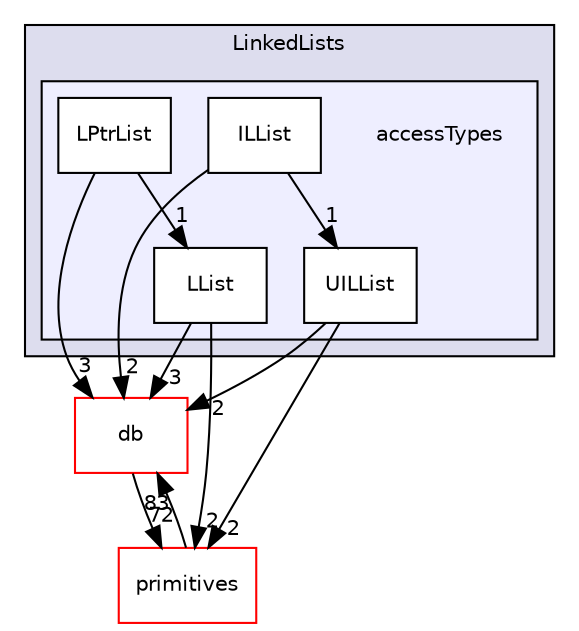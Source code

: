 digraph "src/OpenFOAM/containers/LinkedLists/accessTypes" {
  bgcolor=transparent;
  compound=true
  node [ fontsize="10", fontname="Helvetica"];
  edge [ labelfontsize="10", labelfontname="Helvetica"];
  subgraph clusterdir_1ceeb2d59d8f320bd70a3a0eeca6c137 {
    graph [ bgcolor="#ddddee", pencolor="black", label="LinkedLists" fontname="Helvetica", fontsize="10", URL="dir_1ceeb2d59d8f320bd70a3a0eeca6c137.html"]
  subgraph clusterdir_57bc99d9bbe398ddf18eacd9434279ec {
    graph [ bgcolor="#eeeeff", pencolor="black", label="" URL="dir_57bc99d9bbe398ddf18eacd9434279ec.html"];
    dir_57bc99d9bbe398ddf18eacd9434279ec [shape=plaintext label="accessTypes"];
    dir_7b938eb3df2a8d74bc19b610ade6a8d7 [shape=box label="ILList" color="black" fillcolor="white" style="filled" URL="dir_7b938eb3df2a8d74bc19b610ade6a8d7.html"];
    dir_a1fa2454b4ff7e0fb39d648dca253bc3 [shape=box label="LList" color="black" fillcolor="white" style="filled" URL="dir_a1fa2454b4ff7e0fb39d648dca253bc3.html"];
    dir_497da6cd9f3716736bc0c7164bc6486d [shape=box label="LPtrList" color="black" fillcolor="white" style="filled" URL="dir_497da6cd9f3716736bc0c7164bc6486d.html"];
    dir_b72784fc22e2256506e26a90c4ccea43 [shape=box label="UILList" color="black" fillcolor="white" style="filled" URL="dir_b72784fc22e2256506e26a90c4ccea43.html"];
  }
  }
  dir_63c634f7a7cfd679ac26c67fb30fc32f [shape=box label="db" color="red" URL="dir_63c634f7a7cfd679ac26c67fb30fc32f.html"];
  dir_3e50f45338116b169052b428016851aa [shape=box label="primitives" color="red" URL="dir_3e50f45338116b169052b428016851aa.html"];
  dir_7b938eb3df2a8d74bc19b610ade6a8d7->dir_63c634f7a7cfd679ac26c67fb30fc32f [headlabel="2", labeldistance=1.5 headhref="dir_001924_001952.html"];
  dir_7b938eb3df2a8d74bc19b610ade6a8d7->dir_b72784fc22e2256506e26a90c4ccea43 [headlabel="1", labeldistance=1.5 headhref="dir_001924_001927.html"];
  dir_a1fa2454b4ff7e0fb39d648dca253bc3->dir_63c634f7a7cfd679ac26c67fb30fc32f [headlabel="3", labeldistance=1.5 headhref="dir_001925_001952.html"];
  dir_a1fa2454b4ff7e0fb39d648dca253bc3->dir_3e50f45338116b169052b428016851aa [headlabel="2", labeldistance=1.5 headhref="dir_001925_002324.html"];
  dir_497da6cd9f3716736bc0c7164bc6486d->dir_a1fa2454b4ff7e0fb39d648dca253bc3 [headlabel="1", labeldistance=1.5 headhref="dir_001926_001925.html"];
  dir_497da6cd9f3716736bc0c7164bc6486d->dir_63c634f7a7cfd679ac26c67fb30fc32f [headlabel="3", labeldistance=1.5 headhref="dir_001926_001952.html"];
  dir_63c634f7a7cfd679ac26c67fb30fc32f->dir_3e50f45338116b169052b428016851aa [headlabel="72", labeldistance=1.5 headhref="dir_001952_002324.html"];
  dir_3e50f45338116b169052b428016851aa->dir_63c634f7a7cfd679ac26c67fb30fc32f [headlabel="83", labeldistance=1.5 headhref="dir_002324_001952.html"];
  dir_b72784fc22e2256506e26a90c4ccea43->dir_63c634f7a7cfd679ac26c67fb30fc32f [headlabel="2", labeldistance=1.5 headhref="dir_001927_001952.html"];
  dir_b72784fc22e2256506e26a90c4ccea43->dir_3e50f45338116b169052b428016851aa [headlabel="2", labeldistance=1.5 headhref="dir_001927_002324.html"];
}
